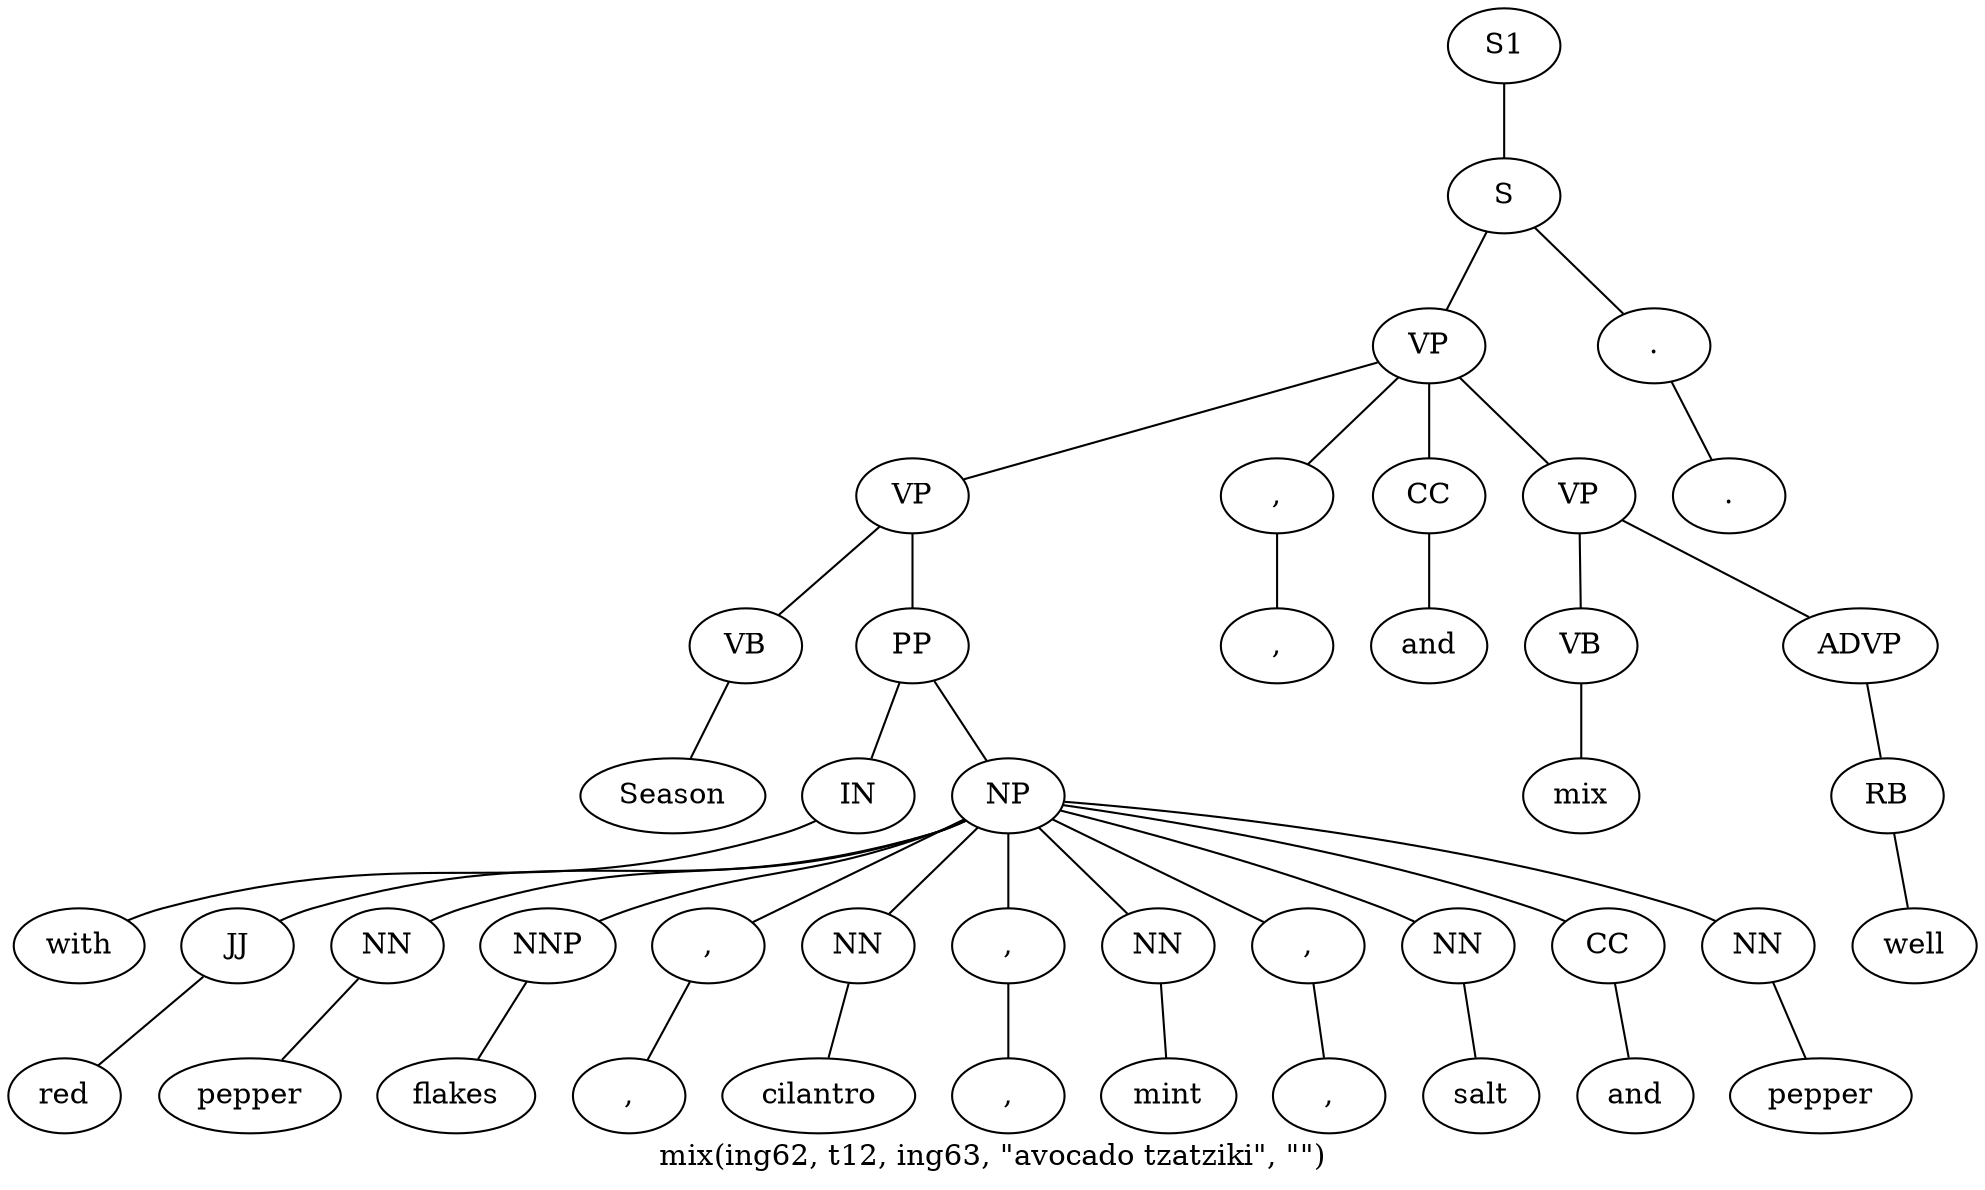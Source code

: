 graph SyntaxGraph {
	label = "mix(ing62, t12, ing63, \"avocado tzatziki\", \"\")";
	Node0 [label="S1"];
	Node1 [label="S"];
	Node2 [label="VP"];
	Node3 [label="VP"];
	Node4 [label="VB"];
	Node5 [label="Season"];
	Node6 [label="PP"];
	Node7 [label="IN"];
	Node8 [label="with"];
	Node9 [label="NP"];
	Node10 [label="JJ"];
	Node11 [label="red"];
	Node12 [label="NN"];
	Node13 [label="pepper"];
	Node14 [label="NNP"];
	Node15 [label="flakes"];
	Node16 [label=","];
	Node17 [label=","];
	Node18 [label="NN"];
	Node19 [label="cilantro"];
	Node20 [label=","];
	Node21 [label=","];
	Node22 [label="NN"];
	Node23 [label="mint"];
	Node24 [label=","];
	Node25 [label=","];
	Node26 [label="NN"];
	Node27 [label="salt"];
	Node28 [label="CC"];
	Node29 [label="and"];
	Node30 [label="NN"];
	Node31 [label="pepper"];
	Node32 [label=","];
	Node33 [label=","];
	Node34 [label="CC"];
	Node35 [label="and"];
	Node36 [label="VP"];
	Node37 [label="VB"];
	Node38 [label="mix"];
	Node39 [label="ADVP"];
	Node40 [label="RB"];
	Node41 [label="well"];
	Node42 [label="."];
	Node43 [label="."];

	Node0 -- Node1;
	Node1 -- Node2;
	Node1 -- Node42;
	Node2 -- Node3;
	Node2 -- Node32;
	Node2 -- Node34;
	Node2 -- Node36;
	Node3 -- Node4;
	Node3 -- Node6;
	Node4 -- Node5;
	Node6 -- Node7;
	Node6 -- Node9;
	Node7 -- Node8;
	Node9 -- Node10;
	Node9 -- Node12;
	Node9 -- Node14;
	Node9 -- Node16;
	Node9 -- Node18;
	Node9 -- Node20;
	Node9 -- Node22;
	Node9 -- Node24;
	Node9 -- Node26;
	Node9 -- Node28;
	Node9 -- Node30;
	Node10 -- Node11;
	Node12 -- Node13;
	Node14 -- Node15;
	Node16 -- Node17;
	Node18 -- Node19;
	Node20 -- Node21;
	Node22 -- Node23;
	Node24 -- Node25;
	Node26 -- Node27;
	Node28 -- Node29;
	Node30 -- Node31;
	Node32 -- Node33;
	Node34 -- Node35;
	Node36 -- Node37;
	Node36 -- Node39;
	Node37 -- Node38;
	Node39 -- Node40;
	Node40 -- Node41;
	Node42 -- Node43;
}
